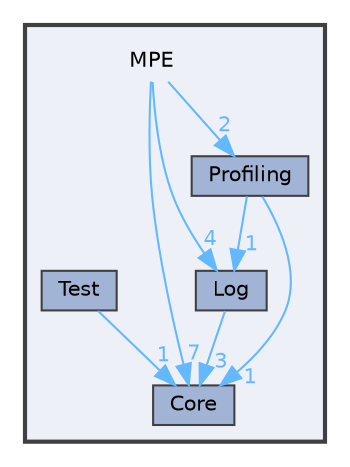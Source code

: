 digraph "D:/WORK/GIT/MPE/MPE"
{
 // LATEX_PDF_SIZE
  bgcolor="transparent";
  edge [fontname=Helvetica,fontsize=10,labelfontname=Helvetica,labelfontsize=10];
  node [fontname=Helvetica,fontsize=10,shape=box,height=0.2,width=0.4];
  compound=true
  subgraph clusterdir_24904f63f67ae42842264b29a76f3cd0 {
    graph [ bgcolor="#edf0f7", pencolor="grey25", label="", fontname=Helvetica,fontsize=10 style="filled,bold", URL="dir_24904f63f67ae42842264b29a76f3cd0.html",tooltip=""]
    dir_24904f63f67ae42842264b29a76f3cd0 [shape=plaintext, label="MPE"];
  dir_7d9c9d0dbe12a6bfc2f9cee7a4bbec28 [label="Core", fillcolor="#a2b4d6", color="grey25", style="filled", URL="dir_7d9c9d0dbe12a6bfc2f9cee7a4bbec28.html",tooltip=""];
  dir_402211825dddc5c9cb20332fd6f2ac66 [label="Log", fillcolor="#a2b4d6", color="grey25", style="filled", URL="dir_402211825dddc5c9cb20332fd6f2ac66.html",tooltip=""];
  dir_5ed3f91619b070aa6c2547d75bb6c805 [label="Profiling", fillcolor="#a2b4d6", color="grey25", style="filled", URL="dir_5ed3f91619b070aa6c2547d75bb6c805.html",tooltip=""];
  dir_c432f7a915c5f65f834a5633421cec76 [label="Test", fillcolor="#a2b4d6", color="grey25", style="filled", URL="dir_c432f7a915c5f65f834a5633421cec76.html",tooltip=""];
  }
  dir_24904f63f67ae42842264b29a76f3cd0->dir_402211825dddc5c9cb20332fd6f2ac66 [headlabel="4", labeldistance=1.5 headhref="dir_000003_000002.html" href="dir_000003_000002.html" color="steelblue1" fontcolor="steelblue1"];
  dir_24904f63f67ae42842264b29a76f3cd0->dir_5ed3f91619b070aa6c2547d75bb6c805 [headlabel="2", labeldistance=1.5 headhref="dir_000003_000004.html" href="dir_000003_000004.html" color="steelblue1" fontcolor="steelblue1"];
  dir_24904f63f67ae42842264b29a76f3cd0->dir_7d9c9d0dbe12a6bfc2f9cee7a4bbec28 [headlabel="7", labeldistance=1.5 headhref="dir_000003_000000.html" href="dir_000003_000000.html" color="steelblue1" fontcolor="steelblue1"];
  dir_402211825dddc5c9cb20332fd6f2ac66->dir_7d9c9d0dbe12a6bfc2f9cee7a4bbec28 [headlabel="3", labeldistance=1.5 headhref="dir_000002_000000.html" href="dir_000002_000000.html" color="steelblue1" fontcolor="steelblue1"];
  dir_5ed3f91619b070aa6c2547d75bb6c805->dir_402211825dddc5c9cb20332fd6f2ac66 [headlabel="1", labeldistance=1.5 headhref="dir_000004_000002.html" href="dir_000004_000002.html" color="steelblue1" fontcolor="steelblue1"];
  dir_5ed3f91619b070aa6c2547d75bb6c805->dir_7d9c9d0dbe12a6bfc2f9cee7a4bbec28 [headlabel="1", labeldistance=1.5 headhref="dir_000004_000000.html" href="dir_000004_000000.html" color="steelblue1" fontcolor="steelblue1"];
  dir_c432f7a915c5f65f834a5633421cec76->dir_7d9c9d0dbe12a6bfc2f9cee7a4bbec28 [headlabel="1", labeldistance=1.5 headhref="dir_000005_000000.html" href="dir_000005_000000.html" color="steelblue1" fontcolor="steelblue1"];
}
